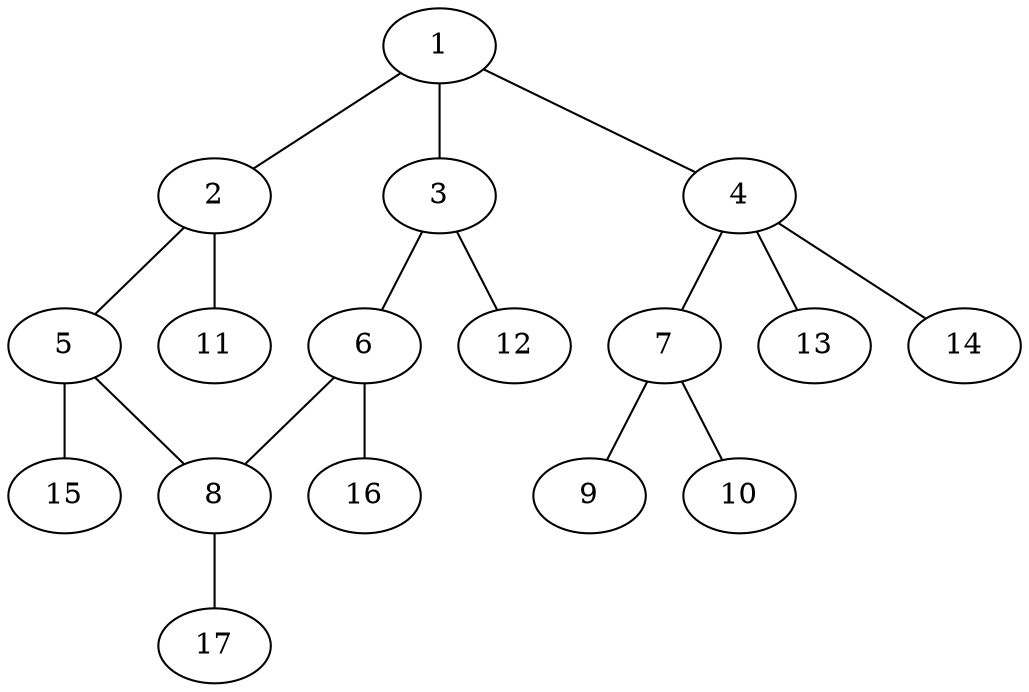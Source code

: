 graph molecule_385 {
	1	 [chem=C];
	2	 [chem=C];
	1 -- 2	 [valence=2];
	3	 [chem=C];
	1 -- 3	 [valence=1];
	4	 [chem=C];
	1 -- 4	 [valence=1];
	5	 [chem=C];
	2 -- 5	 [valence=1];
	11	 [chem=H];
	2 -- 11	 [valence=1];
	6	 [chem=C];
	3 -- 6	 [valence=2];
	12	 [chem=H];
	3 -- 12	 [valence=1];
	7	 [chem=C];
	4 -- 7	 [valence=1];
	13	 [chem=H];
	4 -- 13	 [valence=1];
	14	 [chem=H];
	4 -- 14	 [valence=1];
	8	 [chem=C];
	5 -- 8	 [valence=2];
	15	 [chem=H];
	5 -- 15	 [valence=1];
	6 -- 8	 [valence=1];
	16	 [chem=H];
	6 -- 16	 [valence=1];
	9	 [chem=O];
	7 -- 9	 [valence=2];
	10	 [chem=Cl];
	7 -- 10	 [valence=1];
	17	 [chem=H];
	8 -- 17	 [valence=1];
}
